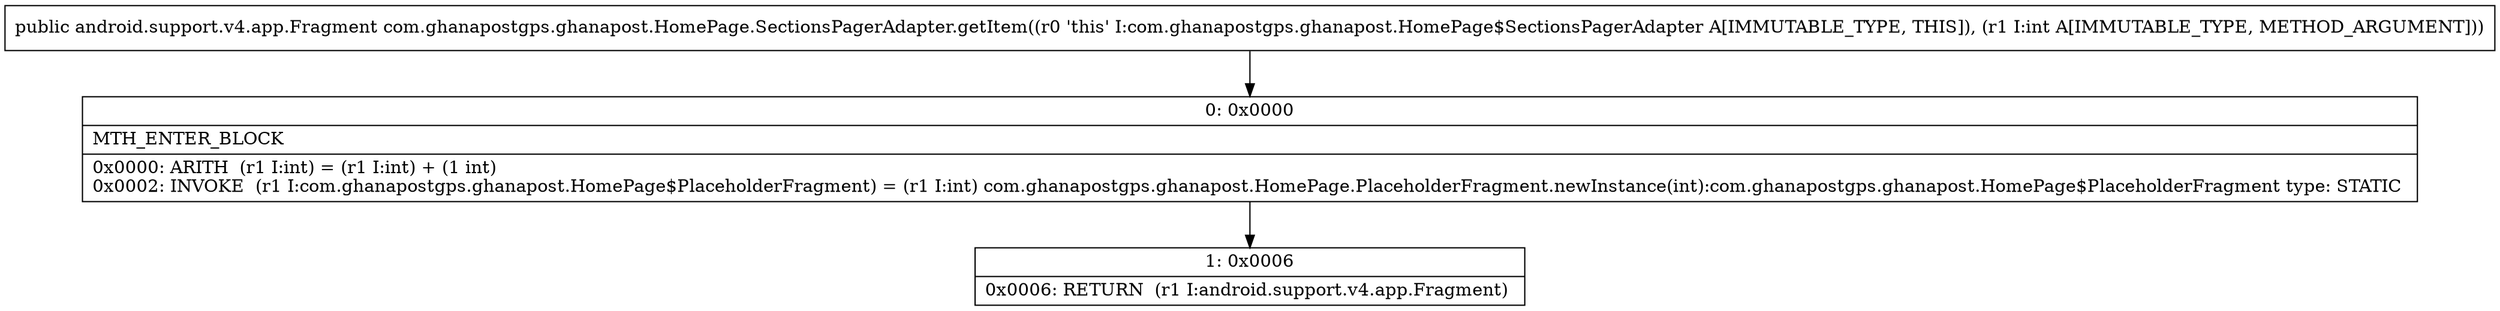 digraph "CFG forcom.ghanapostgps.ghanapost.HomePage.SectionsPagerAdapter.getItem(I)Landroid\/support\/v4\/app\/Fragment;" {
Node_0 [shape=record,label="{0\:\ 0x0000|MTH_ENTER_BLOCK\l|0x0000: ARITH  (r1 I:int) = (r1 I:int) + (1 int) \l0x0002: INVOKE  (r1 I:com.ghanapostgps.ghanapost.HomePage$PlaceholderFragment) = (r1 I:int) com.ghanapostgps.ghanapost.HomePage.PlaceholderFragment.newInstance(int):com.ghanapostgps.ghanapost.HomePage$PlaceholderFragment type: STATIC \l}"];
Node_1 [shape=record,label="{1\:\ 0x0006|0x0006: RETURN  (r1 I:android.support.v4.app.Fragment) \l}"];
MethodNode[shape=record,label="{public android.support.v4.app.Fragment com.ghanapostgps.ghanapost.HomePage.SectionsPagerAdapter.getItem((r0 'this' I:com.ghanapostgps.ghanapost.HomePage$SectionsPagerAdapter A[IMMUTABLE_TYPE, THIS]), (r1 I:int A[IMMUTABLE_TYPE, METHOD_ARGUMENT])) }"];
MethodNode -> Node_0;
Node_0 -> Node_1;
}

